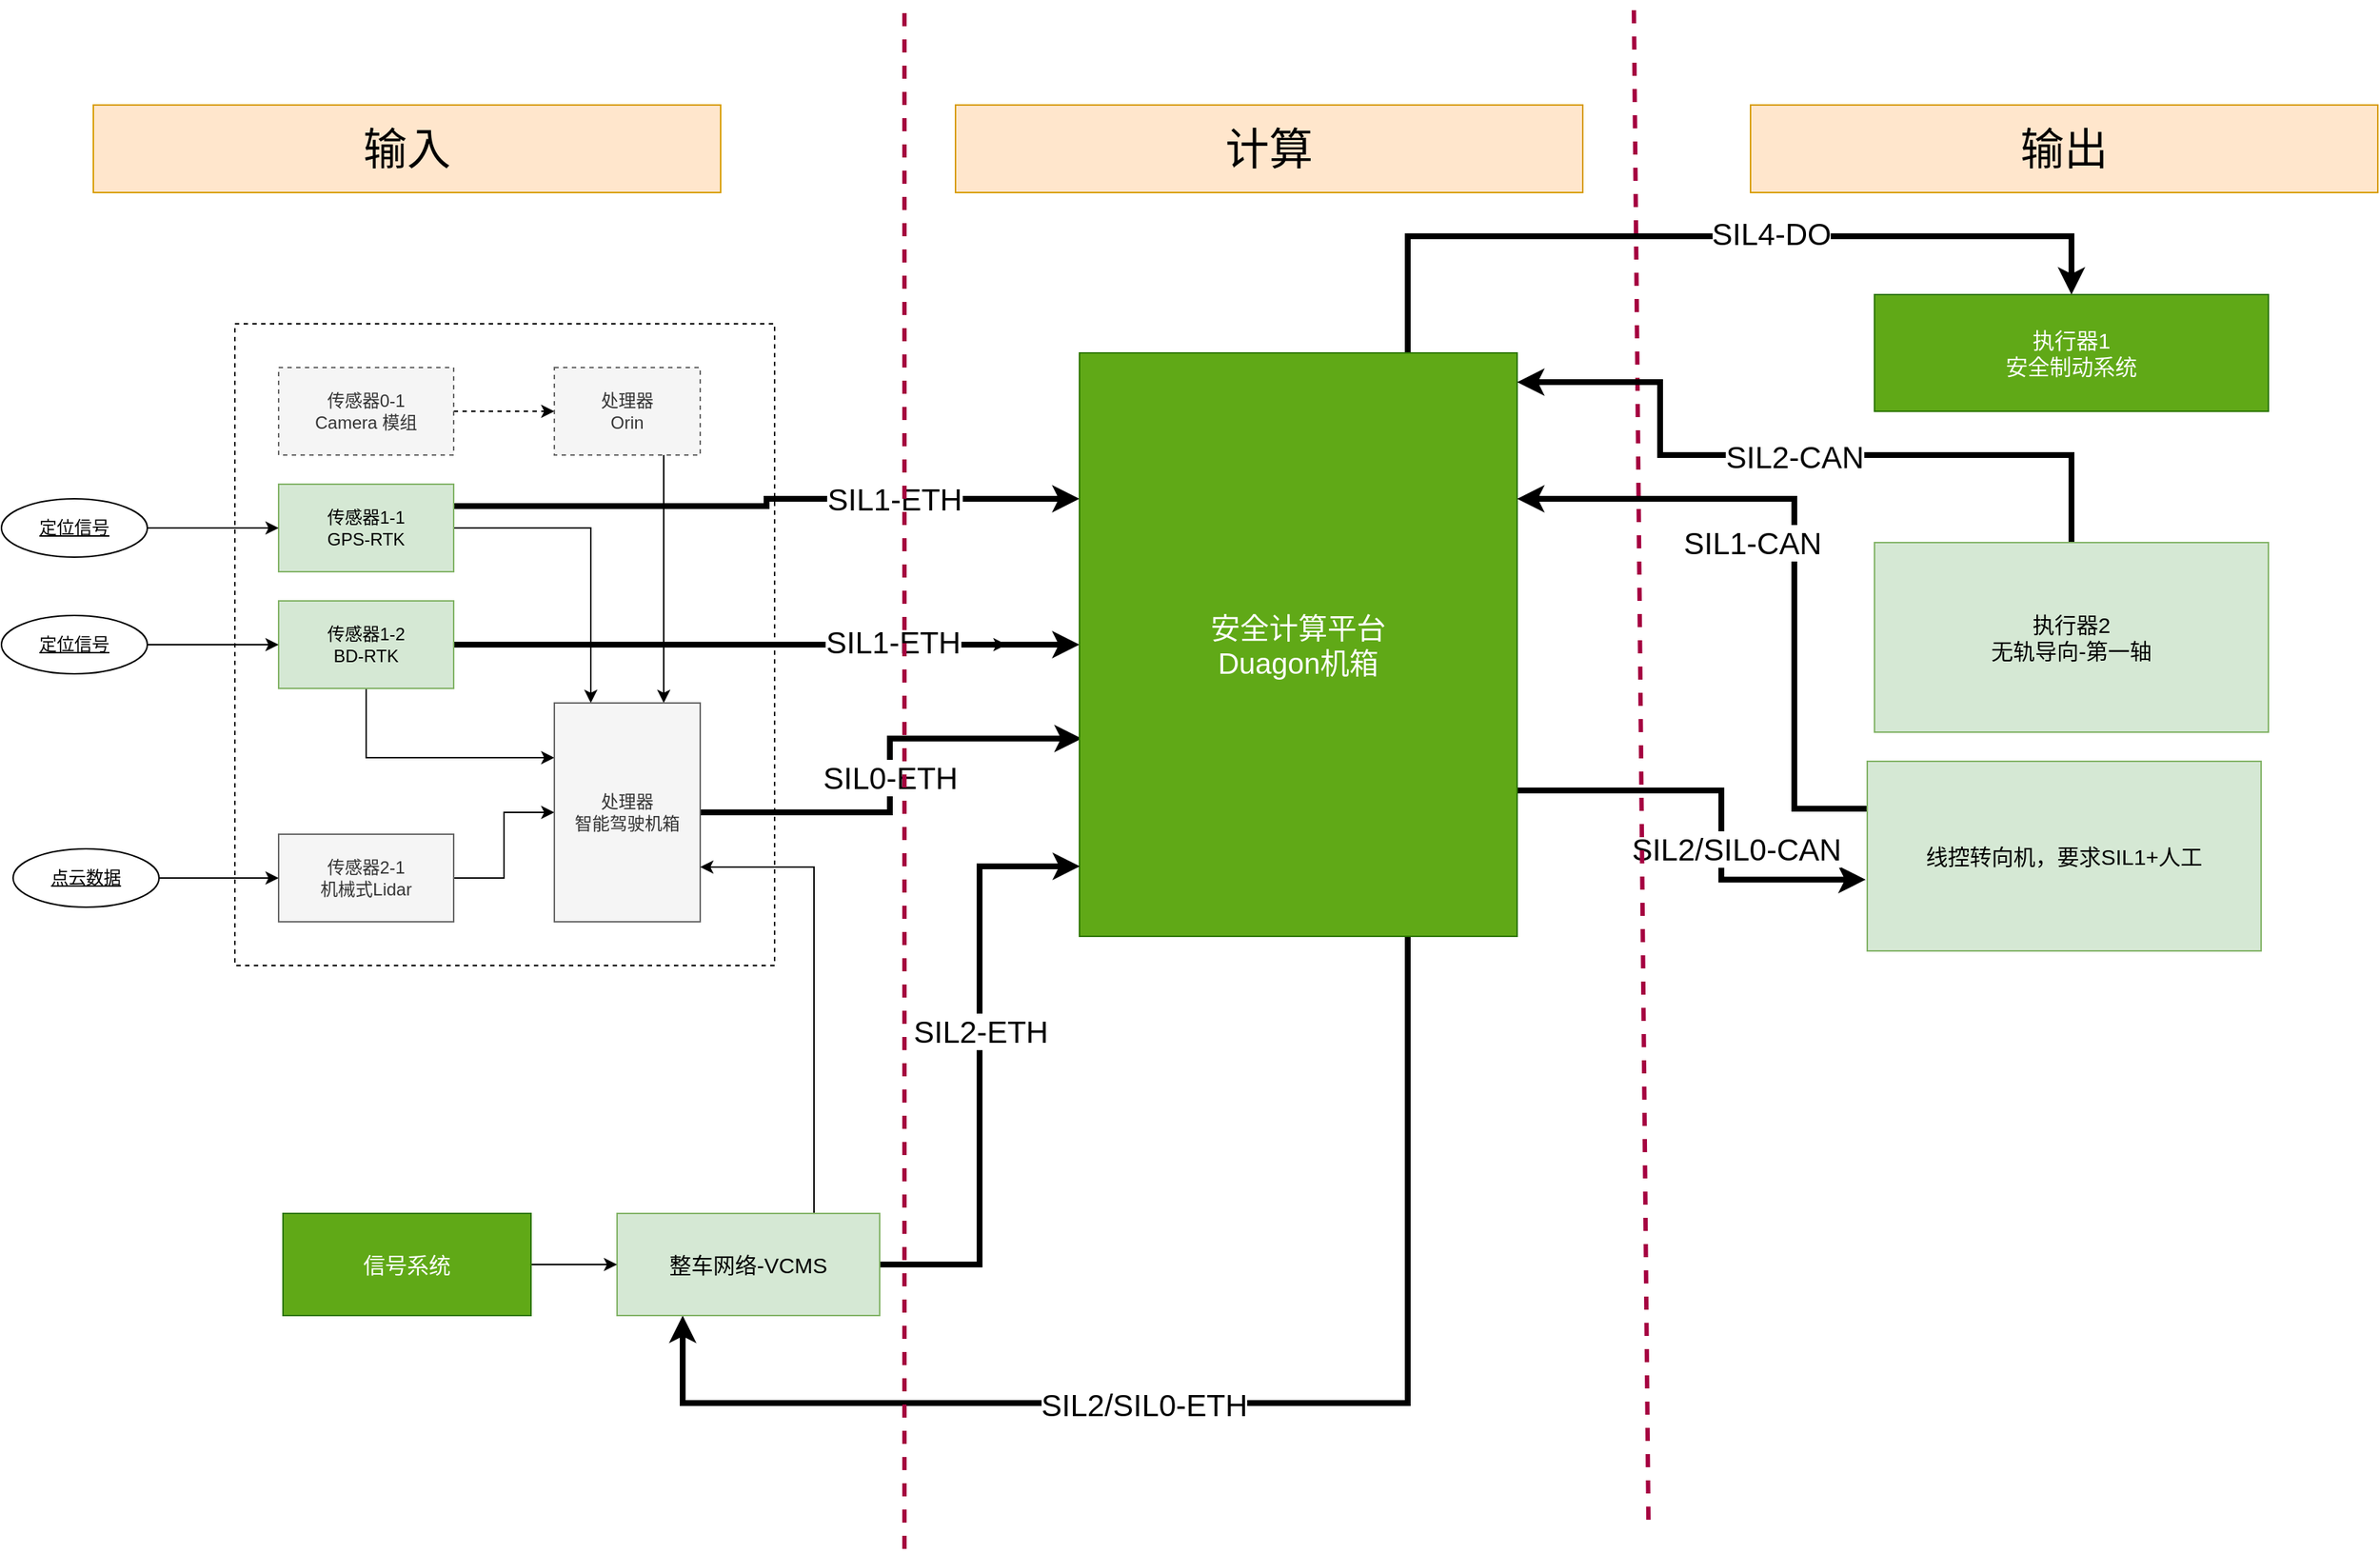 <mxfile version="21.7.4" type="github" pages="2">
  <diagram id="PSbGLTb-JGzMYXCRVldx" name="实体关系-SIL4">
    <mxGraphModel dx="2419" dy="1821" grid="1" gridSize="10" guides="1" tooltips="1" connect="1" arrows="1" fold="1" page="1" pageScale="1" pageWidth="850" pageHeight="1100" math="0" shadow="0">
      <root>
        <mxCell id="0" />
        <mxCell id="1" parent="0" />
        <mxCell id="QuTVIExiebyAuRQyOiBQ-3" value="" style="edgeStyle=orthogonalEdgeStyle;rounded=0;orthogonalLoop=1;jettySize=auto;html=1;" parent="1" source="k3wip8fT3nSkQ_HTbVzT-5" edge="1">
          <mxGeometry relative="1" as="geometry">
            <mxPoint x="460" y="150" as="targetPoint" />
          </mxGeometry>
        </mxCell>
        <mxCell id="k3wip8fT3nSkQ_HTbVzT-5" value="" style="rounded=0;whiteSpace=wrap;html=1;fillStyle=dashed;dashed=1;" parent="1" vertex="1">
          <mxGeometry x="-69" y="-70" width="370" height="440" as="geometry" />
        </mxCell>
        <mxCell id="k3wip8fT3nSkQ_HTbVzT-26" style="edgeStyle=orthogonalEdgeStyle;rounded=0;orthogonalLoop=1;jettySize=auto;html=1;exitX=1;exitY=0.5;exitDx=0;exitDy=0;entryX=0.25;entryY=0;entryDx=0;entryDy=0;" parent="1" source="k3wip8fT3nSkQ_HTbVzT-1" target="k3wip8fT3nSkQ_HTbVzT-25" edge="1">
          <mxGeometry relative="1" as="geometry">
            <mxPoint x="441" y="69.882" as="targetPoint" />
            <Array as="points">
              <mxPoint x="175" y="70" />
            </Array>
          </mxGeometry>
        </mxCell>
        <mxCell id="k3wip8fT3nSkQ_HTbVzT-32" style="edgeStyle=orthogonalEdgeStyle;rounded=0;orthogonalLoop=1;jettySize=auto;html=1;exitX=1;exitY=0.25;exitDx=0;exitDy=0;entryX=0;entryY=0.25;entryDx=0;entryDy=0;strokeWidth=4;" parent="1" source="k3wip8fT3nSkQ_HTbVzT-1" target="k3wip8fT3nSkQ_HTbVzT-33" edge="1">
          <mxGeometry relative="1" as="geometry">
            <mxPoint x="510" y="54.588" as="targetPoint" />
          </mxGeometry>
        </mxCell>
        <mxCell id="QuTVIExiebyAuRQyOiBQ-5" value="SIL1-ETH" style="edgeLabel;html=1;align=center;verticalAlign=middle;resizable=0;points=[];fontSize=21;" parent="k3wip8fT3nSkQ_HTbVzT-32" vertex="1" connectable="0">
          <mxGeometry x="0.413" relative="1" as="geometry">
            <mxPoint as="offset" />
          </mxGeometry>
        </mxCell>
        <mxCell id="k3wip8fT3nSkQ_HTbVzT-1" value="传感器1-1&lt;br&gt;GPS-RTK" style="rounded=0;whiteSpace=wrap;html=1;fillColor=#d5e8d4;strokeColor=#82b366;" parent="1" vertex="1">
          <mxGeometry x="-39" y="40" width="120" height="60" as="geometry" />
        </mxCell>
        <mxCell id="k3wip8fT3nSkQ_HTbVzT-19" style="edgeStyle=orthogonalEdgeStyle;rounded=0;orthogonalLoop=1;jettySize=auto;html=1;exitX=1;exitY=0.5;exitDx=0;exitDy=0;entryX=0;entryY=0.5;entryDx=0;entryDy=0;strokeWidth=4;" parent="1" source="k3wip8fT3nSkQ_HTbVzT-2" target="k3wip8fT3nSkQ_HTbVzT-33" edge="1">
          <mxGeometry relative="1" as="geometry">
            <mxPoint x="510" y="150" as="targetPoint" />
          </mxGeometry>
        </mxCell>
        <mxCell id="QuTVIExiebyAuRQyOiBQ-4" value="SIL1-ETH" style="edgeLabel;html=1;align=center;verticalAlign=middle;resizable=0;points=[];fontSize=21;" parent="k3wip8fT3nSkQ_HTbVzT-19" vertex="1" connectable="0">
          <mxGeometry x="0.4" y="2" relative="1" as="geometry">
            <mxPoint as="offset" />
          </mxGeometry>
        </mxCell>
        <mxCell id="k3wip8fT3nSkQ_HTbVzT-47" style="edgeStyle=orthogonalEdgeStyle;rounded=0;orthogonalLoop=1;jettySize=auto;html=1;exitX=0.5;exitY=1;exitDx=0;exitDy=0;entryX=0;entryY=0.25;entryDx=0;entryDy=0;" parent="1" source="k3wip8fT3nSkQ_HTbVzT-2" target="k3wip8fT3nSkQ_HTbVzT-25" edge="1">
          <mxGeometry relative="1" as="geometry" />
        </mxCell>
        <mxCell id="k3wip8fT3nSkQ_HTbVzT-2" value="传感器1-2&lt;br&gt;BD-RTK" style="rounded=0;whiteSpace=wrap;html=1;fillColor=#d5e8d4;strokeColor=#82b366;" parent="1" vertex="1">
          <mxGeometry x="-39" y="120" width="120" height="60" as="geometry" />
        </mxCell>
        <mxCell id="k3wip8fT3nSkQ_HTbVzT-29" style="edgeStyle=orthogonalEdgeStyle;rounded=0;orthogonalLoop=1;jettySize=auto;html=1;exitX=1;exitY=0.5;exitDx=0;exitDy=0;" parent="1" source="k3wip8fT3nSkQ_HTbVzT-3" target="k3wip8fT3nSkQ_HTbVzT-25" edge="1">
          <mxGeometry relative="1" as="geometry" />
        </mxCell>
        <mxCell id="k3wip8fT3nSkQ_HTbVzT-3" value="传感器2-1&lt;br&gt;机械式Lidar" style="rounded=0;whiteSpace=wrap;html=1;fillColor=#f5f5f5;strokeColor=#666666;fontColor=#333333;" parent="1" vertex="1">
          <mxGeometry x="-39" y="280" width="120" height="60" as="geometry" />
        </mxCell>
        <mxCell id="k3wip8fT3nSkQ_HTbVzT-27" style="edgeStyle=orthogonalEdgeStyle;rounded=0;orthogonalLoop=1;jettySize=auto;html=1;exitX=1;exitY=0.5;exitDx=0;exitDy=0;dashed=1;" parent="1" source="k3wip8fT3nSkQ_HTbVzT-4" target="k3wip8fT3nSkQ_HTbVzT-24" edge="1">
          <mxGeometry relative="1" as="geometry" />
        </mxCell>
        <mxCell id="k3wip8fT3nSkQ_HTbVzT-4" value="传感器0-1&lt;br&gt;Camera 模组" style="rounded=0;whiteSpace=wrap;html=1;dashed=1;fillColor=#f5f5f5;fontColor=#333333;strokeColor=#666666;" parent="1" vertex="1">
          <mxGeometry x="-39" y="-40" width="120" height="60" as="geometry" />
        </mxCell>
        <mxCell id="k3wip8fT3nSkQ_HTbVzT-9" style="edgeStyle=orthogonalEdgeStyle;rounded=0;orthogonalLoop=1;jettySize=auto;html=1;exitX=1;exitY=0.5;exitDx=0;exitDy=0;entryX=0;entryY=0.5;entryDx=0;entryDy=0;" parent="1" source="k3wip8fT3nSkQ_HTbVzT-7" target="k3wip8fT3nSkQ_HTbVzT-1" edge="1">
          <mxGeometry relative="1" as="geometry" />
        </mxCell>
        <mxCell id="k3wip8fT3nSkQ_HTbVzT-7" value="定位信号" style="ellipse;whiteSpace=wrap;html=1;align=center;fontStyle=4;" parent="1" vertex="1">
          <mxGeometry x="-229" y="50" width="100" height="40" as="geometry" />
        </mxCell>
        <mxCell id="k3wip8fT3nSkQ_HTbVzT-12" style="edgeStyle=orthogonalEdgeStyle;rounded=0;orthogonalLoop=1;jettySize=auto;html=1;exitX=1;exitY=0.5;exitDx=0;exitDy=0;entryX=0;entryY=0.5;entryDx=0;entryDy=0;" parent="1" source="k3wip8fT3nSkQ_HTbVzT-10" target="k3wip8fT3nSkQ_HTbVzT-2" edge="1">
          <mxGeometry relative="1" as="geometry" />
        </mxCell>
        <mxCell id="k3wip8fT3nSkQ_HTbVzT-10" value="定位信号" style="ellipse;whiteSpace=wrap;html=1;align=center;fontStyle=4;" parent="1" vertex="1">
          <mxGeometry x="-229" y="130" width="100" height="40" as="geometry" />
        </mxCell>
        <mxCell id="k3wip8fT3nSkQ_HTbVzT-15" style="edgeStyle=orthogonalEdgeStyle;rounded=0;orthogonalLoop=1;jettySize=auto;html=1;exitX=1;exitY=0.5;exitDx=0;exitDy=0;entryX=0;entryY=0.5;entryDx=0;entryDy=0;" parent="1" source="k3wip8fT3nSkQ_HTbVzT-13" target="k3wip8fT3nSkQ_HTbVzT-3" edge="1">
          <mxGeometry relative="1" as="geometry" />
        </mxCell>
        <mxCell id="k3wip8fT3nSkQ_HTbVzT-13" value="点云数据" style="ellipse;whiteSpace=wrap;html=1;align=center;fontStyle=4;" parent="1" vertex="1">
          <mxGeometry x="-221" y="290" width="100" height="40" as="geometry" />
        </mxCell>
        <mxCell id="D5JBo_ZwWprGUE0tr2o2-14" style="edgeStyle=orthogonalEdgeStyle;rounded=0;orthogonalLoop=1;jettySize=auto;html=1;exitX=0.75;exitY=1;exitDx=0;exitDy=0;entryX=0.75;entryY=0;entryDx=0;entryDy=0;" parent="1" source="k3wip8fT3nSkQ_HTbVzT-24" target="k3wip8fT3nSkQ_HTbVzT-25" edge="1">
          <mxGeometry relative="1" as="geometry" />
        </mxCell>
        <mxCell id="k3wip8fT3nSkQ_HTbVzT-24" value="处理器&lt;br&gt;Orin" style="whiteSpace=wrap;html=1;align=center;dashed=1;fillColor=#f5f5f5;fontColor=#333333;strokeColor=#666666;" parent="1" vertex="1">
          <mxGeometry x="150" y="-40" width="100" height="60" as="geometry" />
        </mxCell>
        <mxCell id="k3wip8fT3nSkQ_HTbVzT-34" style="edgeStyle=orthogonalEdgeStyle;rounded=0;orthogonalLoop=1;jettySize=auto;html=1;exitX=1;exitY=0.5;exitDx=0;exitDy=0;entryX=0.005;entryY=0.661;entryDx=0;entryDy=0;strokeWidth=4;entryPerimeter=0;" parent="1" source="k3wip8fT3nSkQ_HTbVzT-25" target="k3wip8fT3nSkQ_HTbVzT-33" edge="1">
          <mxGeometry relative="1" as="geometry" />
        </mxCell>
        <mxCell id="QuTVIExiebyAuRQyOiBQ-1" value="SIL0-ETH" style="edgeLabel;html=1;align=center;verticalAlign=middle;resizable=0;points=[];fontSize=21;" parent="k3wip8fT3nSkQ_HTbVzT-34" vertex="1" connectable="0">
          <mxGeometry x="0.44" y="-2" relative="1" as="geometry">
            <mxPoint x="-44" y="24" as="offset" />
          </mxGeometry>
        </mxCell>
        <mxCell id="k3wip8fT3nSkQ_HTbVzT-25" value="处理器&lt;br&gt;智能驾驶机箱" style="whiteSpace=wrap;html=1;align=center;fillColor=#f5f5f5;fontColor=#333333;strokeColor=#666666;" parent="1" vertex="1">
          <mxGeometry x="150" y="190" width="100" height="150" as="geometry" />
        </mxCell>
        <mxCell id="k3wip8fT3nSkQ_HTbVzT-58" style="edgeStyle=orthogonalEdgeStyle;rounded=0;orthogonalLoop=1;jettySize=auto;html=1;exitX=1;exitY=0.75;exitDx=0;exitDy=0;entryX=-0.004;entryY=0.624;entryDx=0;entryDy=0;entryPerimeter=0;strokeWidth=4;" parent="1" source="k3wip8fT3nSkQ_HTbVzT-33" target="k3wip8fT3nSkQ_HTbVzT-52" edge="1">
          <mxGeometry relative="1" as="geometry">
            <Array as="points">
              <mxPoint x="950" y="250" />
              <mxPoint x="950" y="311" />
            </Array>
          </mxGeometry>
        </mxCell>
        <mxCell id="D5JBo_ZwWprGUE0tr2o2-9" value="SIL2/SIL0-CAN" style="edgeLabel;html=1;align=center;verticalAlign=middle;resizable=0;points=[];fontSize=21;" parent="k3wip8fT3nSkQ_HTbVzT-58" vertex="1" connectable="0">
          <mxGeometry x="-0.536" y="-1" relative="1" as="geometry">
            <mxPoint x="80" y="39" as="offset" />
          </mxGeometry>
        </mxCell>
        <mxCell id="k3wip8fT3nSkQ_HTbVzT-60" style="edgeStyle=orthogonalEdgeStyle;rounded=0;orthogonalLoop=1;jettySize=auto;html=1;exitX=0.75;exitY=0;exitDx=0;exitDy=0;entryX=0.5;entryY=0;entryDx=0;entryDy=0;strokeWidth=4;" parent="1" source="k3wip8fT3nSkQ_HTbVzT-33" target="k3wip8fT3nSkQ_HTbVzT-55" edge="1">
          <mxGeometry relative="1" as="geometry">
            <Array as="points">
              <mxPoint x="735" y="-130" />
              <mxPoint x="1190" y="-130" />
            </Array>
          </mxGeometry>
        </mxCell>
        <mxCell id="D5JBo_ZwWprGUE0tr2o2-3" value="SIL4-DO" style="edgeLabel;html=1;align=center;verticalAlign=middle;resizable=0;points=[];fontSize=21;" parent="k3wip8fT3nSkQ_HTbVzT-60" vertex="1" connectable="0">
          <mxGeometry x="0.235" y="2" relative="1" as="geometry">
            <mxPoint x="-26" as="offset" />
          </mxGeometry>
        </mxCell>
        <mxCell id="AC-sFp5K17vybyoGIPHk-2" style="edgeStyle=orthogonalEdgeStyle;rounded=0;orthogonalLoop=1;jettySize=auto;html=1;exitX=0.75;exitY=1;exitDx=0;exitDy=0;entryX=0.25;entryY=1;entryDx=0;entryDy=0;strokeWidth=4;" parent="1" source="k3wip8fT3nSkQ_HTbVzT-33" target="k3wip8fT3nSkQ_HTbVzT-61" edge="1">
          <mxGeometry relative="1" as="geometry">
            <Array as="points">
              <mxPoint x="735" y="670" />
              <mxPoint x="238" y="670" />
            </Array>
          </mxGeometry>
        </mxCell>
        <mxCell id="AC-sFp5K17vybyoGIPHk-3" value="&lt;font style=&quot;font-size: 21px;&quot;&gt;SIL2/SIL0-ETH&lt;/font&gt;" style="edgeLabel;html=1;align=center;verticalAlign=middle;resizable=0;points=[];endArrow=classic;rounded=0;strokeColor=default;strokeWidth=4;" parent="AC-sFp5K17vybyoGIPHk-2" vertex="1" connectable="0">
          <mxGeometry x="0.143" y="1" relative="1" as="geometry">
            <mxPoint as="offset" />
          </mxGeometry>
        </mxCell>
        <mxCell id="k3wip8fT3nSkQ_HTbVzT-33" value="安全计算平台&lt;br style=&quot;font-size: 20px;&quot;&gt;Duagon机箱" style="whiteSpace=wrap;html=1;align=center;fillColor=#60a917;fontColor=#ffffff;strokeColor=#2D7600;verticalAlign=middle;fontSize=20;" parent="1" vertex="1">
          <mxGeometry x="510" y="-50" width="300" height="400" as="geometry" />
        </mxCell>
        <mxCell id="k3wip8fT3nSkQ_HTbVzT-59" style="edgeStyle=orthogonalEdgeStyle;rounded=0;orthogonalLoop=1;jettySize=auto;html=1;exitX=0;exitY=0.25;exitDx=0;exitDy=0;entryX=1;entryY=0.25;entryDx=0;entryDy=0;strokeWidth=4;" parent="1" source="k3wip8fT3nSkQ_HTbVzT-52" target="k3wip8fT3nSkQ_HTbVzT-33" edge="1">
          <mxGeometry relative="1" as="geometry">
            <Array as="points">
              <mxPoint x="1000" y="263" />
              <mxPoint x="1000" y="50" />
            </Array>
          </mxGeometry>
        </mxCell>
        <mxCell id="D5JBo_ZwWprGUE0tr2o2-4" value="SIL1-CAN" style="edgeLabel;html=1;align=center;verticalAlign=middle;resizable=0;points=[];fontSize=21;" parent="k3wip8fT3nSkQ_HTbVzT-59" vertex="1" connectable="0">
          <mxGeometry x="0.288" y="3" relative="1" as="geometry">
            <mxPoint y="27" as="offset" />
          </mxGeometry>
        </mxCell>
        <mxCell id="k3wip8fT3nSkQ_HTbVzT-52" value="线控转向机，要求SIL1+人工" style="whiteSpace=wrap;html=1;align=center;fontSize=15;fillColor=#d5e8d4;strokeColor=#82b366;" parent="1" vertex="1">
          <mxGeometry x="1050" y="230" width="270" height="130" as="geometry" />
        </mxCell>
        <mxCell id="k3wip8fT3nSkQ_HTbVzT-53" value="" style="endArrow=none;dashed=1;html=1;rounded=0;fillColor=#d80073;strokeColor=#A50040;strokeWidth=3;" parent="1" edge="1">
          <mxGeometry width="50" height="50" relative="1" as="geometry">
            <mxPoint x="390" y="770" as="sourcePoint" />
            <mxPoint x="390" y="-290" as="targetPoint" />
          </mxGeometry>
        </mxCell>
        <mxCell id="k3wip8fT3nSkQ_HTbVzT-54" value="" style="endArrow=none;dashed=1;html=1;rounded=0;fillColor=#d80073;strokeColor=#A50040;strokeWidth=3;" parent="1" edge="1">
          <mxGeometry width="50" height="50" relative="1" as="geometry">
            <mxPoint x="900" y="750" as="sourcePoint" />
            <mxPoint x="890" y="-290" as="targetPoint" />
          </mxGeometry>
        </mxCell>
        <mxCell id="k3wip8fT3nSkQ_HTbVzT-55" value="执行器1&lt;br style=&quot;font-size: 15px;&quot;&gt;安全制动系统" style="whiteSpace=wrap;html=1;align=center;fontSize=15;fillColor=#60a917;fontColor=#ffffff;strokeColor=#2D7600;" parent="1" vertex="1">
          <mxGeometry x="1055" y="-90" width="270" height="80" as="geometry" />
        </mxCell>
        <mxCell id="k3wip8fT3nSkQ_HTbVzT-64" style="edgeStyle=orthogonalEdgeStyle;rounded=0;orthogonalLoop=1;jettySize=auto;html=1;exitX=1;exitY=0.5;exitDx=0;exitDy=0;entryX=0.001;entryY=0.88;entryDx=0;entryDy=0;entryPerimeter=0;strokeWidth=4;" parent="1" source="k3wip8fT3nSkQ_HTbVzT-61" target="k3wip8fT3nSkQ_HTbVzT-33" edge="1">
          <mxGeometry relative="1" as="geometry" />
        </mxCell>
        <mxCell id="D5JBo_ZwWprGUE0tr2o2-13" value="SIL2-ETH" style="edgeLabel;html=1;align=center;verticalAlign=middle;resizable=0;points=[];fontSize=21;" parent="k3wip8fT3nSkQ_HTbVzT-64" vertex="1" connectable="0">
          <mxGeometry x="0.115" relative="1" as="geometry">
            <mxPoint as="offset" />
          </mxGeometry>
        </mxCell>
        <mxCell id="D5JBo_ZwWprGUE0tr2o2-2" style="edgeStyle=orthogonalEdgeStyle;rounded=0;orthogonalLoop=1;jettySize=auto;html=1;exitX=0.75;exitY=0;exitDx=0;exitDy=0;entryX=1;entryY=0.75;entryDx=0;entryDy=0;" parent="1" source="k3wip8fT3nSkQ_HTbVzT-61" target="k3wip8fT3nSkQ_HTbVzT-25" edge="1">
          <mxGeometry relative="1" as="geometry" />
        </mxCell>
        <mxCell id="k3wip8fT3nSkQ_HTbVzT-61" value="整车网络-VCMS" style="whiteSpace=wrap;html=1;align=center;fontSize=15;fillColor=#d5e8d4;strokeColor=#82b366;" parent="1" vertex="1">
          <mxGeometry x="193" y="540" width="180" height="70" as="geometry" />
        </mxCell>
        <mxCell id="k3wip8fT3nSkQ_HTbVzT-63" style="edgeStyle=orthogonalEdgeStyle;rounded=0;orthogonalLoop=1;jettySize=auto;html=1;exitX=1;exitY=0.5;exitDx=0;exitDy=0;entryX=0;entryY=0.5;entryDx=0;entryDy=0;" parent="1" source="k3wip8fT3nSkQ_HTbVzT-62" target="k3wip8fT3nSkQ_HTbVzT-61" edge="1">
          <mxGeometry relative="1" as="geometry" />
        </mxCell>
        <mxCell id="k3wip8fT3nSkQ_HTbVzT-62" value="信号系统" style="whiteSpace=wrap;html=1;align=center;fontSize=15;fillColor=#60a917;fontColor=#ffffff;strokeColor=#2D7600;" parent="1" vertex="1">
          <mxGeometry x="-36" y="540" width="170" height="70" as="geometry" />
        </mxCell>
        <mxCell id="D5JBo_ZwWprGUE0tr2o2-7" style="edgeStyle=orthogonalEdgeStyle;rounded=0;orthogonalLoop=1;jettySize=auto;html=1;exitX=0.5;exitY=0;exitDx=0;exitDy=0;entryX=1;entryY=0.05;entryDx=0;entryDy=0;entryPerimeter=0;strokeWidth=4;" parent="1" source="D5JBo_ZwWprGUE0tr2o2-5" target="k3wip8fT3nSkQ_HTbVzT-33" edge="1">
          <mxGeometry relative="1" as="geometry">
            <Array as="points">
              <mxPoint x="1190" y="20" />
              <mxPoint x="908" y="20" />
              <mxPoint x="908" y="-30" />
            </Array>
          </mxGeometry>
        </mxCell>
        <mxCell id="D5JBo_ZwWprGUE0tr2o2-8" value="SIL2-CAN" style="edgeLabel;html=1;align=center;verticalAlign=middle;resizable=0;points=[];fontSize=21;" parent="D5JBo_ZwWprGUE0tr2o2-7" vertex="1" connectable="0">
          <mxGeometry x="0.021" y="1" relative="1" as="geometry">
            <mxPoint as="offset" />
          </mxGeometry>
        </mxCell>
        <mxCell id="D5JBo_ZwWprGUE0tr2o2-5" value="执行器2&lt;br style=&quot;font-size: 15px;&quot;&gt;无轨导向-第一轴" style="whiteSpace=wrap;html=1;align=center;fontSize=15;fillColor=#d5e8d4;strokeColor=#82b366;" parent="1" vertex="1">
          <mxGeometry x="1055" y="80" width="270" height="130" as="geometry" />
        </mxCell>
        <mxCell id="YiXw8Y56aFc3_bIy6W4r-1" value="输入" style="rounded=0;whiteSpace=wrap;html=1;fontSize=30;fillColor=#ffe6cc;strokeColor=#d79b00;" parent="1" vertex="1">
          <mxGeometry x="-166" y="-220" width="430" height="60" as="geometry" />
        </mxCell>
        <mxCell id="YiXw8Y56aFc3_bIy6W4r-2" value="计算" style="rounded=0;whiteSpace=wrap;html=1;fontSize=30;fillColor=#ffe6cc;strokeColor=#d79b00;" parent="1" vertex="1">
          <mxGeometry x="425" y="-220" width="430" height="60" as="geometry" />
        </mxCell>
        <mxCell id="YiXw8Y56aFc3_bIy6W4r-3" value="输出" style="rounded=0;whiteSpace=wrap;html=1;fontSize=30;fillColor=#ffe6cc;strokeColor=#d79b00;" parent="1" vertex="1">
          <mxGeometry x="970" y="-220" width="430" height="60" as="geometry" />
        </mxCell>
      </root>
    </mxGraphModel>
  </diagram>
  <diagram id="H9GjOlIk_Rh9UV2NHRs_" name="数据流-SIL4">
    <mxGraphModel dx="2184" dy="1713" grid="1" gridSize="10" guides="1" tooltips="1" connect="1" arrows="1" fold="1" page="1" pageScale="1" pageWidth="850" pageHeight="1100" math="0" shadow="0">
      <root>
        <mxCell id="0" />
        <mxCell id="1" parent="0" />
        <mxCell id="I3Sm8Q1l1oSc-Qxl9463-4" value="Duagon机箱_CPUAtom*3_x86" style="rounded=0;whiteSpace=wrap;html=1;fillColor=none;dashed=1;strokeWidth=2;align=left;verticalAlign=top;fontSize=14;" parent="1" vertex="1">
          <mxGeometry x="180" y="346" width="1370" height="344" as="geometry" />
        </mxCell>
        <mxCell id="W6yG89-xySl9O2DCmFQ0-6" value="图像信号处理器_GPU_外购" style="rounded=0;whiteSpace=wrap;html=1;fillColor=none;dashed=1;strokeWidth=2;align=left;verticalAlign=top;fontSize=14;" parent="1" vertex="1">
          <mxGeometry x="180" y="-294" width="240" height="126" as="geometry" />
        </mxCell>
        <mxCell id="W6yG89-xySl9O2DCmFQ0-5" value="定位数据处理器_CPU_x86_自主化智能机箱" style="rounded=0;whiteSpace=wrap;html=1;fillColor=none;dashed=1;strokeWidth=2;align=left;verticalAlign=top;fontSize=14;" parent="1" vertex="1">
          <mxGeometry x="180" y="-138" width="1220" height="460" as="geometry" />
        </mxCell>
        <mxCell id="CKitpAn34eTJPyH5BuWE-4" style="edgeStyle=orthogonalEdgeStyle;rounded=0;orthogonalLoop=1;jettySize=auto;html=1;exitX=1;exitY=0.5;exitDx=0;exitDy=0;entryX=0;entryY=0.25;entryDx=0;entryDy=0;" parent="1" source="BZtlhnFzKGFEZJdJf1P--1" target="CKitpAn34eTJPyH5BuWE-1" edge="1">
          <mxGeometry relative="1" as="geometry" />
        </mxCell>
        <mxCell id="BZtlhnFzKGFEZJdJf1P--1" value="点云数据" style="rounded=0;whiteSpace=wrap;html=1;" parent="1" vertex="1">
          <mxGeometry y="-4" width="120" height="60" as="geometry" />
        </mxCell>
        <mxCell id="CKitpAn34eTJPyH5BuWE-7" style="edgeStyle=orthogonalEdgeStyle;rounded=0;orthogonalLoop=1;jettySize=auto;html=1;exitX=1;exitY=0.5;exitDx=0;exitDy=0;entryX=0;entryY=0.25;entryDx=0;entryDy=0;" parent="1" source="uz_q0G_aVqhpZY-xAXSW-1" target="CKitpAn34eTJPyH5BuWE-5" edge="1">
          <mxGeometry relative="1" as="geometry" />
        </mxCell>
        <mxCell id="tL_JUln0x5uJwvVHxqYm-2" style="edgeStyle=orthogonalEdgeStyle;rounded=0;orthogonalLoop=1;jettySize=auto;html=1;exitX=0;exitY=0.5;exitDx=0;exitDy=0;entryX=0;entryY=0.25;entryDx=0;entryDy=0;" parent="1" source="uz_q0G_aVqhpZY-xAXSW-1" target="G2yhaBqVQ7Rxf4hUkdya-5" edge="1">
          <mxGeometry relative="1" as="geometry" />
        </mxCell>
        <mxCell id="uz_q0G_aVqhpZY-xAXSW-1" value="GPS/RTK -1" style="rounded=0;whiteSpace=wrap;html=1;" parent="1" vertex="1">
          <mxGeometry y="116" width="120" height="60" as="geometry" />
        </mxCell>
        <mxCell id="CKitpAn34eTJPyH5BuWE-25" style="edgeStyle=orthogonalEdgeStyle;rounded=0;orthogonalLoop=1;jettySize=auto;html=1;exitX=1;exitY=0.5;exitDx=0;exitDy=0;entryX=0;entryY=0.25;entryDx=0;entryDy=0;" parent="1" source="uz_q0G_aVqhpZY-xAXSW-2" target="CKitpAn34eTJPyH5BuWE-21" edge="1">
          <mxGeometry relative="1" as="geometry" />
        </mxCell>
        <mxCell id="tL_JUln0x5uJwvVHxqYm-1" style="edgeStyle=orthogonalEdgeStyle;rounded=0;orthogonalLoop=1;jettySize=auto;html=1;exitX=0.5;exitY=1;exitDx=0;exitDy=0;entryX=0;entryY=0.25;entryDx=0;entryDy=0;" parent="1" source="uz_q0G_aVqhpZY-xAXSW-2" target="G2yhaBqVQ7Rxf4hUkdya-1" edge="1">
          <mxGeometry relative="1" as="geometry" />
        </mxCell>
        <mxCell id="uz_q0G_aVqhpZY-xAXSW-2" value="GPS/RTK -2" style="rounded=0;whiteSpace=wrap;html=1;" parent="1" vertex="1">
          <mxGeometry y="236" width="120" height="60" as="geometry" />
        </mxCell>
        <mxCell id="SrfplcpbmUxofHk9KIb3-17" style="edgeStyle=orthogonalEdgeStyle;rounded=0;orthogonalLoop=1;jettySize=auto;html=1;exitX=1;exitY=0.5;exitDx=0;exitDy=0;entryX=0.031;entryY=0.053;entryDx=0;entryDy=0;entryPerimeter=0;dashed=1;" parent="1" source="uz_q0G_aVqhpZY-xAXSW-3" target="o8_byREZAqRba5Iupg0P-94" edge="1">
          <mxGeometry relative="1" as="geometry" />
        </mxCell>
        <mxCell id="uz_q0G_aVqhpZY-xAXSW-3" value="视觉数据" style="rounded=0;whiteSpace=wrap;html=1;dashed=1;" parent="1" vertex="1">
          <mxGeometry y="-247" width="120" height="60" as="geometry" />
        </mxCell>
        <mxCell id="SrfplcpbmUxofHk9KIb3-6" style="edgeStyle=orthogonalEdgeStyle;rounded=0;orthogonalLoop=1;jettySize=auto;html=1;exitX=0.5;exitY=0;exitDx=0;exitDy=0;entryX=0.5;entryY=0;entryDx=0;entryDy=0;" parent="1" source="o8_byREZAqRba5Iupg0P-1" target="1_bBR38_FuNowLDQo-79-1" edge="1">
          <mxGeometry relative="1" as="geometry" />
        </mxCell>
        <mxCell id="SrfplcpbmUxofHk9KIb3-8" style="edgeStyle=orthogonalEdgeStyle;rounded=0;orthogonalLoop=1;jettySize=auto;html=1;exitX=0.5;exitY=1;exitDx=0;exitDy=0;entryX=0.5;entryY=0;entryDx=0;entryDy=0;" parent="1" source="o8_byREZAqRba5Iupg0P-1" target="1_bBR38_FuNowLDQo-79-7" edge="1">
          <mxGeometry relative="1" as="geometry" />
        </mxCell>
        <mxCell id="SrfplcpbmUxofHk9KIb3-9" style="edgeStyle=orthogonalEdgeStyle;rounded=0;orthogonalLoop=1;jettySize=auto;html=1;exitX=0.25;exitY=1;exitDx=0;exitDy=0;entryX=0.25;entryY=0;entryDx=0;entryDy=0;" parent="1" source="o8_byREZAqRba5Iupg0P-1" target="1_bBR38_FuNowLDQo-79-7" edge="1">
          <mxGeometry relative="1" as="geometry">
            <Array as="points">
              <mxPoint x="1714" y="540" />
              <mxPoint x="1425" y="540" />
            </Array>
          </mxGeometry>
        </mxCell>
        <mxCell id="o8_byREZAqRba5Iupg0P-1" value="无轨导向-第一轴&lt;br&gt;转角执行" style="rounded=0;whiteSpace=wrap;html=1;" parent="1" vertex="1">
          <mxGeometry x="1684" y="436" width="120" height="60" as="geometry" />
        </mxCell>
        <mxCell id="o8_byREZAqRba5Iupg0P-2" value="制动系统&lt;br&gt;安全制动" style="rounded=0;whiteSpace=wrap;html=1;" parent="1" vertex="1">
          <mxGeometry x="1684" y="676" width="120" height="60" as="geometry" />
        </mxCell>
        <mxCell id="o8_byREZAqRba5Iupg0P-93" value="0.1" style="swimlane;html=1;fontStyle=0;childLayout=stackLayout;horizontal=1;startSize=26;fillColor=#e0e0e0;horizontalStack=0;resizeParent=1;resizeLast=0;collapsible=1;marginBottom=0;swimlaneFillColor=#ffffff;align=center;rounded=1;shadow=0;comic=0;labelBackgroundColor=none;strokeWidth=1;fontFamily=Verdana;fontSize=12" parent="1" vertex="1">
          <mxGeometry x="200" y="-243" width="140" height="52" as="geometry" />
        </mxCell>
        <mxCell id="o8_byREZAqRba5Iupg0P-94" value="视觉循迹线感知" style="text;html=1;strokeColor=none;fillColor=none;spacingLeft=4;spacingRight=4;whiteSpace=wrap;overflow=hidden;rotatable=0;points=[[0,0.5],[1,0.5]];portConstraint=eastwest;align=center;" parent="o8_byREZAqRba5Iupg0P-93" vertex="1">
          <mxGeometry y="26" width="140" height="26" as="geometry" />
        </mxCell>
        <mxCell id="CKitpAn34eTJPyH5BuWE-11" value="" style="edgeStyle=orthogonalEdgeStyle;rounded=0;orthogonalLoop=1;jettySize=auto;html=1;entryX=0.5;entryY=0;entryDx=0;entryDy=0;exitX=0.5;exitY=1;exitDx=0;exitDy=0;" parent="1" source="1_bBR38_FuNowLDQo-79-24" target="CKitpAn34eTJPyH5BuWE-8" edge="1">
          <mxGeometry relative="1" as="geometry">
            <mxPoint x="490" y="-84" as="sourcePoint" />
          </mxGeometry>
        </mxCell>
        <mxCell id="CKitpAn34eTJPyH5BuWE-12" style="edgeStyle=orthogonalEdgeStyle;rounded=0;orthogonalLoop=1;jettySize=auto;html=1;exitX=1;exitY=0.5;exitDx=0;exitDy=0;entryX=0;entryY=0.25;entryDx=0;entryDy=0;" parent="1" source="CKitpAn34eTJPyH5BuWE-1" target="CKitpAn34eTJPyH5BuWE-8" edge="1">
          <mxGeometry relative="1" as="geometry" />
        </mxCell>
        <mxCell id="CKitpAn34eTJPyH5BuWE-1" value="1.1" style="swimlane;html=1;fontStyle=0;childLayout=stackLayout;horizontal=1;startSize=26;fillColor=#e0e0e0;horizontalStack=0;resizeParent=1;resizeLast=0;collapsible=1;marginBottom=0;swimlaneFillColor=#ffffff;align=center;rounded=1;shadow=0;comic=0;labelBackgroundColor=none;strokeWidth=1;fontFamily=Verdana;fontSize=12" parent="1" vertex="1">
          <mxGeometry x="197.5" width="140" height="52" as="geometry" />
        </mxCell>
        <mxCell id="CKitpAn34eTJPyH5BuWE-2" value="点云数据处理" style="text;html=1;strokeColor=none;fillColor=none;spacingLeft=4;spacingRight=4;whiteSpace=wrap;overflow=hidden;rotatable=0;points=[[0,0.5],[1,0.5]];portConstraint=eastwest;align=center;" parent="CKitpAn34eTJPyH5BuWE-1" vertex="1">
          <mxGeometry y="26" width="140" height="26" as="geometry" />
        </mxCell>
        <mxCell id="CKitpAn34eTJPyH5BuWE-15" style="edgeStyle=orthogonalEdgeStyle;rounded=0;orthogonalLoop=1;jettySize=auto;html=1;exitX=1;exitY=0.5;exitDx=0;exitDy=0;entryX=0;entryY=0.25;entryDx=0;entryDy=0;" parent="1" source="CKitpAn34eTJPyH5BuWE-5" target="CKitpAn34eTJPyH5BuWE-13" edge="1">
          <mxGeometry relative="1" as="geometry" />
        </mxCell>
        <mxCell id="CKitpAn34eTJPyH5BuWE-5" value="2.1-1" style="swimlane;html=1;fontStyle=0;childLayout=stackLayout;horizontal=1;startSize=26;fillColor=#e0e0e0;horizontalStack=0;resizeParent=1;resizeLast=0;collapsible=1;marginBottom=0;swimlaneFillColor=#ffffff;align=center;rounded=1;shadow=0;comic=0;labelBackgroundColor=none;strokeWidth=1;fontFamily=Verdana;fontSize=12" parent="1" vertex="1">
          <mxGeometry x="197.5" y="120" width="140" height="52" as="geometry" />
        </mxCell>
        <mxCell id="CKitpAn34eTJPyH5BuWE-6" value="GNSS 信号解析" style="text;html=1;strokeColor=none;fillColor=none;spacingLeft=4;spacingRight=4;whiteSpace=wrap;overflow=hidden;rotatable=0;points=[[0,0.5],[1,0.5]];portConstraint=eastwest;align=center;" parent="CKitpAn34eTJPyH5BuWE-5" vertex="1">
          <mxGeometry y="26" width="140" height="26" as="geometry" />
        </mxCell>
        <mxCell id="CKitpAn34eTJPyH5BuWE-18" style="edgeStyle=orthogonalEdgeStyle;rounded=0;orthogonalLoop=1;jettySize=auto;html=1;exitX=1;exitY=0.25;exitDx=0;exitDy=0;entryX=0.5;entryY=0;entryDx=0;entryDy=0;" parent="1" source="CKitpAn34eTJPyH5BuWE-8" target="CKitpAn34eTJPyH5BuWE-16" edge="1">
          <mxGeometry relative="1" as="geometry" />
        </mxCell>
        <mxCell id="CKitpAn34eTJPyH5BuWE-8" value="1.2" style="swimlane;html=1;fontStyle=0;childLayout=stackLayout;horizontal=1;startSize=26;fillColor=#e0e0e0;horizontalStack=0;resizeParent=1;resizeLast=0;collapsible=1;marginBottom=0;swimlaneFillColor=#ffffff;align=center;rounded=1;shadow=0;comic=0;labelBackgroundColor=none;strokeWidth=1;fontFamily=Verdana;fontSize=12" parent="1" vertex="1">
          <mxGeometry x="420" width="140" height="52" as="geometry" />
        </mxCell>
        <mxCell id="CKitpAn34eTJPyH5BuWE-9" value="点云数据匹配" style="text;html=1;strokeColor=none;fillColor=none;spacingLeft=4;spacingRight=4;whiteSpace=wrap;overflow=hidden;rotatable=0;points=[[0,0.5],[1,0.5]];portConstraint=eastwest;align=center;" parent="CKitpAn34eTJPyH5BuWE-8" vertex="1">
          <mxGeometry y="26" width="140" height="26" as="geometry" />
        </mxCell>
        <mxCell id="tL_JUln0x5uJwvVHxqYm-3" style="edgeStyle=orthogonalEdgeStyle;rounded=0;orthogonalLoop=1;jettySize=auto;html=1;exitX=1;exitY=0.25;exitDx=0;exitDy=0;entryX=0;entryY=0.25;entryDx=0;entryDy=0;" parent="1" source="CKitpAn34eTJPyH5BuWE-13" target="CKitpAn34eTJPyH5BuWE-16" edge="1">
          <mxGeometry relative="1" as="geometry" />
        </mxCell>
        <mxCell id="CKitpAn34eTJPyH5BuWE-13" value="2.2-1" style="swimlane;html=1;fontStyle=0;childLayout=stackLayout;horizontal=1;startSize=26;fillColor=#e0e0e0;horizontalStack=0;resizeParent=1;resizeLast=0;collapsible=1;marginBottom=0;swimlaneFillColor=#ffffff;align=center;rounded=1;shadow=0;comic=0;labelBackgroundColor=none;strokeWidth=1;fontFamily=Verdana;fontSize=12" parent="1" vertex="1">
          <mxGeometry x="417.5" y="120" width="140" height="52" as="geometry" />
        </mxCell>
        <mxCell id="CKitpAn34eTJPyH5BuWE-14" value="GNSS 信息处理与转换" style="text;html=1;strokeColor=none;fillColor=none;spacingLeft=4;spacingRight=4;whiteSpace=wrap;overflow=hidden;rotatable=0;points=[[0,0.5],[1,0.5]];portConstraint=eastwest;align=center;" parent="CKitpAn34eTJPyH5BuWE-13" vertex="1">
          <mxGeometry y="26" width="140" height="26" as="geometry" />
        </mxCell>
        <mxCell id="0hgIu4bi1w9tj0jOODyT-4" style="edgeStyle=orthogonalEdgeStyle;rounded=0;orthogonalLoop=1;jettySize=auto;html=1;exitX=1;exitY=0.5;exitDx=0;exitDy=0;entryX=0;entryY=0.25;entryDx=0;entryDy=0;" parent="1" source="CKitpAn34eTJPyH5BuWE-16" target="tL_JUln0x5uJwvVHxqYm-4" edge="1">
          <mxGeometry relative="1" as="geometry" />
        </mxCell>
        <mxCell id="CKitpAn34eTJPyH5BuWE-16" value="3.1" style="swimlane;html=1;fontStyle=0;childLayout=stackLayout;horizontal=1;startSize=26;fillColor=#e0e0e0;horizontalStack=0;resizeParent=1;resizeLast=0;collapsible=1;marginBottom=0;swimlaneFillColor=#ffffff;align=center;rounded=1;shadow=0;comic=0;labelBackgroundColor=none;strokeWidth=1;fontFamily=Verdana;fontSize=12" parent="1" vertex="1">
          <mxGeometry x="640" y="162" width="140" height="52" as="geometry" />
        </mxCell>
        <mxCell id="CKitpAn34eTJPyH5BuWE-17" value="融合定位处理" style="text;html=1;strokeColor=none;fillColor=none;spacingLeft=4;spacingRight=4;whiteSpace=wrap;overflow=hidden;rotatable=0;points=[[0,0.5],[1,0.5]];portConstraint=eastwest;align=center;" parent="CKitpAn34eTJPyH5BuWE-16" vertex="1">
          <mxGeometry y="26" width="140" height="26" as="geometry" />
        </mxCell>
        <mxCell id="CKitpAn34eTJPyH5BuWE-20" style="edgeStyle=orthogonalEdgeStyle;rounded=0;orthogonalLoop=1;jettySize=auto;html=1;exitX=1;exitY=0.5;exitDx=0;exitDy=0;entryX=0;entryY=0.25;entryDx=0;entryDy=0;" parent="1" source="CKitpAn34eTJPyH5BuWE-21" target="CKitpAn34eTJPyH5BuWE-23" edge="1">
          <mxGeometry relative="1" as="geometry" />
        </mxCell>
        <mxCell id="CKitpAn34eTJPyH5BuWE-21" value="2.1-2" style="swimlane;html=1;fontStyle=0;childLayout=stackLayout;horizontal=1;startSize=26;fillColor=#e0e0e0;horizontalStack=0;resizeParent=1;resizeLast=0;collapsible=1;marginBottom=0;swimlaneFillColor=#ffffff;align=center;rounded=1;shadow=0;comic=0;labelBackgroundColor=none;strokeWidth=1;fontFamily=Verdana;fontSize=12" parent="1" vertex="1">
          <mxGeometry x="200" y="240" width="140" height="52" as="geometry" />
        </mxCell>
        <mxCell id="CKitpAn34eTJPyH5BuWE-22" value="GNSS 信号解析" style="text;html=1;strokeColor=none;fillColor=none;spacingLeft=4;spacingRight=4;whiteSpace=wrap;overflow=hidden;rotatable=0;points=[[0,0.5],[1,0.5]];portConstraint=eastwest;align=center;" parent="CKitpAn34eTJPyH5BuWE-21" vertex="1">
          <mxGeometry y="26" width="140" height="26" as="geometry" />
        </mxCell>
        <mxCell id="W6yG89-xySl9O2DCmFQ0-4" style="edgeStyle=orthogonalEdgeStyle;rounded=0;orthogonalLoop=1;jettySize=auto;html=1;exitX=1;exitY=0.5;exitDx=0;exitDy=0;entryX=-0.006;entryY=0.254;entryDx=0;entryDy=0;entryPerimeter=0;" parent="1" source="CKitpAn34eTJPyH5BuWE-23" target="CKitpAn34eTJPyH5BuWE-17" edge="1">
          <mxGeometry relative="1" as="geometry" />
        </mxCell>
        <mxCell id="CKitpAn34eTJPyH5BuWE-23" value="2.2-2" style="swimlane;html=1;fontStyle=0;childLayout=stackLayout;horizontal=1;startSize=26;fillColor=#e0e0e0;horizontalStack=0;resizeParent=1;resizeLast=0;collapsible=1;marginBottom=0;swimlaneFillColor=#ffffff;align=center;rounded=1;shadow=0;comic=0;labelBackgroundColor=none;strokeWidth=1;fontFamily=Verdana;fontSize=12" parent="1" vertex="1">
          <mxGeometry x="420" y="240" width="140" height="52" as="geometry" />
        </mxCell>
        <mxCell id="CKitpAn34eTJPyH5BuWE-24" value="GNSS 信息处理与转换" style="text;html=1;strokeColor=none;fillColor=none;spacingLeft=4;spacingRight=4;whiteSpace=wrap;overflow=hidden;rotatable=0;points=[[0,0.5],[1,0.5]];portConstraint=eastwest;align=center;" parent="CKitpAn34eTJPyH5BuWE-23" vertex="1">
          <mxGeometry y="26" width="140" height="26" as="geometry" />
        </mxCell>
        <mxCell id="SrfplcpbmUxofHk9KIb3-4" style="edgeStyle=orthogonalEdgeStyle;rounded=0;orthogonalLoop=1;jettySize=auto;html=1;exitX=1;exitY=0.5;exitDx=0;exitDy=0;entryX=0;entryY=0.25;entryDx=0;entryDy=0;" parent="1" source="1_bBR38_FuNowLDQo-79-1" target="1_bBR38_FuNowLDQo-79-5" edge="1">
          <mxGeometry relative="1" as="geometry" />
        </mxCell>
        <mxCell id="1_bBR38_FuNowLDQo-79-1" value="4.2-1" style="swimlane;html=1;fontStyle=0;childLayout=stackLayout;horizontal=1;startSize=26;fillColor=#e0e0e0;horizontalStack=0;resizeParent=1;resizeLast=0;collapsible=1;marginBottom=0;swimlaneFillColor=#ffffff;align=center;rounded=1;shadow=0;comic=0;labelBackgroundColor=none;strokeWidth=1;fontFamily=Verdana;fontSize=12" parent="1" vertex="1">
          <mxGeometry x="1059" y="440" width="140" height="52" as="geometry" />
        </mxCell>
        <mxCell id="1_bBR38_FuNowLDQo-79-2" value="循迹跟随控制" style="text;html=1;strokeColor=none;fillColor=none;spacingLeft=4;spacingRight=4;whiteSpace=wrap;overflow=hidden;rotatable=0;points=[[0,0.5],[1,0.5]];portConstraint=eastwest;align=center;" parent="1_bBR38_FuNowLDQo-79-1" vertex="1">
          <mxGeometry y="26" width="140" height="26" as="geometry" />
        </mxCell>
        <mxCell id="0hgIu4bi1w9tj0jOODyT-10" style="edgeStyle=orthogonalEdgeStyle;rounded=0;orthogonalLoop=1;jettySize=auto;html=1;exitX=0.25;exitY=1;exitDx=0;exitDy=0;entryX=0.299;entryY=0.033;entryDx=0;entryDy=0;entryPerimeter=0;" parent="1" source="1_bBR38_FuNowLDQo-79-3" target="1_bBR38_FuNowLDQo-79-15" edge="1">
          <mxGeometry relative="1" as="geometry">
            <Array as="points">
              <mxPoint x="872" y="640" />
              <mxPoint x="1023" y="640" />
            </Array>
          </mxGeometry>
        </mxCell>
        <mxCell id="Zdxj3fdq43ztmExB7XTK-5" style="edgeStyle=orthogonalEdgeStyle;rounded=0;orthogonalLoop=1;jettySize=auto;html=1;exitX=1;exitY=0.25;exitDx=0;exitDy=0;" parent="1" source="1_bBR38_FuNowLDQo-79-3" target="0hgIu4bi1w9tj0jOODyT-5" edge="1">
          <mxGeometry relative="1" as="geometry" />
        </mxCell>
        <mxCell id="1_bBR38_FuNowLDQo-79-3" value="4.3-1" style="swimlane;html=1;fontStyle=0;childLayout=stackLayout;horizontal=1;startSize=26;fillColor=#e0e0e0;horizontalStack=0;resizeParent=1;resizeLast=0;collapsible=1;marginBottom=0;swimlaneFillColor=#ffffff;align=center;rounded=1;shadow=0;comic=0;labelBackgroundColor=none;strokeWidth=1;fontFamily=Verdana;fontSize=12" parent="1" vertex="1">
          <mxGeometry x="837.5" y="540" width="140" height="52" as="geometry" />
        </mxCell>
        <mxCell id="1_bBR38_FuNowLDQo-79-4" value="道岔选择" style="text;html=1;strokeColor=none;fillColor=none;spacingLeft=4;spacingRight=4;whiteSpace=wrap;overflow=hidden;rotatable=0;points=[[0,0.5],[1,0.5]];portConstraint=eastwest;align=center;" parent="1_bBR38_FuNowLDQo-79-3" vertex="1">
          <mxGeometry y="26" width="140" height="26" as="geometry" />
        </mxCell>
        <mxCell id="SrfplcpbmUxofHk9KIb3-5" style="edgeStyle=orthogonalEdgeStyle;rounded=0;orthogonalLoop=1;jettySize=auto;html=1;exitX=1;exitY=0.5;exitDx=0;exitDy=0;entryX=0;entryY=0.5;entryDx=0;entryDy=0;" parent="1" source="1_bBR38_FuNowLDQo-79-5" target="ZL5qTLz6J4-oIe0PHsDY-6" edge="1">
          <mxGeometry relative="1" as="geometry" />
        </mxCell>
        <mxCell id="Zdxj3fdq43ztmExB7XTK-4" style="edgeStyle=orthogonalEdgeStyle;rounded=0;orthogonalLoop=1;jettySize=auto;html=1;entryX=1;entryY=0.25;entryDx=0;entryDy=0;" parent="1" source="1_bBR38_FuNowLDQo-79-5" target="1_bBR38_FuNowLDQo-79-15" edge="1">
          <mxGeometry relative="1" as="geometry">
            <Array as="points">
              <mxPoint x="1290" y="769" />
            </Array>
          </mxGeometry>
        </mxCell>
        <mxCell id="1_bBR38_FuNowLDQo-79-5" value="4.6" style="swimlane;html=1;fontStyle=0;childLayout=stackLayout;horizontal=1;startSize=26;fillColor=#e0e0e0;horizontalStack=0;resizeParent=1;resizeLast=0;collapsible=1;marginBottom=0;swimlaneFillColor=#ffffff;align=center;rounded=1;shadow=0;comic=0;labelBackgroundColor=none;strokeWidth=1;fontFamily=Verdana;fontSize=12" parent="1" vertex="1">
          <mxGeometry x="1240" y="440" width="140" height="52" as="geometry" />
        </mxCell>
        <mxCell id="1_bBR38_FuNowLDQo-79-6" value="循迹模式切换" style="text;html=1;strokeColor=none;fillColor=none;spacingLeft=4;spacingRight=4;whiteSpace=wrap;overflow=hidden;rotatable=0;points=[[0,0.5],[1,0.5]];portConstraint=eastwest;align=center;" parent="1_bBR38_FuNowLDQo-79-5" vertex="1">
          <mxGeometry y="26" width="140" height="26" as="geometry" />
        </mxCell>
        <mxCell id="SrfplcpbmUxofHk9KIb3-15" style="edgeStyle=orthogonalEdgeStyle;rounded=0;orthogonalLoop=1;jettySize=auto;html=1;exitX=1;exitY=0.5;exitDx=0;exitDy=0;entryX=0;entryY=0.5;entryDx=0;entryDy=0;" parent="1" source="1_bBR38_FuNowLDQo-79-7" target="o8_byREZAqRba5Iupg0P-2" edge="1">
          <mxGeometry relative="1" as="geometry" />
        </mxCell>
        <mxCell id="1_bBR38_FuNowLDQo-79-7" value="4.7" style="swimlane;html=1;fontStyle=0;childLayout=stackLayout;horizontal=1;startSize=26;fillColor=#e0e0e0;horizontalStack=0;resizeParent=1;resizeLast=0;collapsible=1;marginBottom=0;swimlaneFillColor=#ffffff;align=center;rounded=1;shadow=0;comic=0;labelBackgroundColor=none;strokeWidth=1;fontFamily=Verdana;fontSize=12" parent="1" vertex="1">
          <mxGeometry x="1390" y="610" width="140" height="52" as="geometry" />
        </mxCell>
        <mxCell id="1_bBR38_FuNowLDQo-79-8" value="失效安全保护" style="text;html=1;strokeColor=none;fillColor=none;spacingLeft=4;spacingRight=4;whiteSpace=wrap;overflow=hidden;rotatable=0;points=[[0,0.5],[1,0.5]];portConstraint=eastwest;align=center;" parent="1_bBR38_FuNowLDQo-79-7" vertex="1">
          <mxGeometry y="26" width="140" height="26" as="geometry" />
        </mxCell>
        <mxCell id="SrfplcpbmUxofHk9KIb3-1" style="edgeStyle=orthogonalEdgeStyle;rounded=0;orthogonalLoop=1;jettySize=auto;html=1;exitX=0.5;exitY=0;exitDx=0;exitDy=0;entryX=0.5;entryY=1;entryDx=0;entryDy=0;" parent="1" source="1_bBR38_FuNowLDQo-79-14" target="1_bBR38_FuNowLDQo-79-15" edge="1">
          <mxGeometry relative="1" as="geometry" />
        </mxCell>
        <mxCell id="1_bBR38_FuNowLDQo-79-14" value="信号系统&lt;br&gt;SCS" style="rounded=0;whiteSpace=wrap;html=1;" parent="1" vertex="1">
          <mxGeometry x="960" y="854" width="210" height="60" as="geometry" />
        </mxCell>
        <mxCell id="SrfplcpbmUxofHk9KIb3-3" style="edgeStyle=orthogonalEdgeStyle;rounded=0;orthogonalLoop=1;jettySize=auto;html=1;exitX=1;exitY=0.5;exitDx=0;exitDy=0;entryX=0.619;entryY=1.024;entryDx=0;entryDy=0;entryPerimeter=0;" parent="1" source="1_bBR38_FuNowLDQo-79-15" target="1_bBR38_FuNowLDQo-79-6" edge="1">
          <mxGeometry relative="1" as="geometry">
            <Array as="points">
              <mxPoint x="1170" y="800" />
              <mxPoint x="1327" y="800" />
            </Array>
          </mxGeometry>
        </mxCell>
        <mxCell id="0hgIu4bi1w9tj0jOODyT-1" style="edgeStyle=orthogonalEdgeStyle;rounded=0;orthogonalLoop=1;jettySize=auto;html=1;exitX=0;exitY=0.25;exitDx=0;exitDy=0;entryX=0.003;entryY=0.376;entryDx=0;entryDy=0;entryPerimeter=0;" parent="1" source="1_bBR38_FuNowLDQo-79-15" target="I3Sm8Q1l1oSc-Qxl9463-2" edge="1">
          <mxGeometry relative="1" as="geometry">
            <mxPoint x="740" y="330" as="targetPoint" />
            <Array as="points">
              <mxPoint x="810" y="769" />
              <mxPoint x="810" y="280" />
            </Array>
          </mxGeometry>
        </mxCell>
        <mxCell id="0hgIu4bi1w9tj0jOODyT-9" style="edgeStyle=orthogonalEdgeStyle;rounded=0;orthogonalLoop=1;jettySize=auto;html=1;exitX=0.75;exitY=0;exitDx=0;exitDy=0;entryX=0.826;entryY=0.988;entryDx=0;entryDy=0;entryPerimeter=0;" parent="1" source="1_bBR38_FuNowLDQo-79-15" target="1_bBR38_FuNowLDQo-79-4" edge="1">
          <mxGeometry relative="1" as="geometry">
            <Array as="points">
              <mxPoint x="1090" y="754" />
              <mxPoint x="1090" y="620" />
              <mxPoint x="953" y="620" />
            </Array>
          </mxGeometry>
        </mxCell>
        <mxCell id="1_bBR38_FuNowLDQo-79-15" value="整车网络&lt;br&gt;VCMS" style="rounded=0;whiteSpace=wrap;html=1;" parent="1" vertex="1">
          <mxGeometry x="960" y="754" width="210" height="60" as="geometry" />
        </mxCell>
        <mxCell id="SrfplcpbmUxofHk9KIb3-7" style="edgeStyle=orthogonalEdgeStyle;rounded=0;orthogonalLoop=1;jettySize=auto;html=1;exitX=0;exitY=0.5;exitDx=0;exitDy=0;entryX=1;entryY=0.5;entryDx=0;entryDy=0;" parent="1" source="1_bBR38_FuNowLDQo-79-23" target="1_bBR38_FuNowLDQo-79-4" edge="1">
          <mxGeometry relative="1" as="geometry">
            <Array as="points">
              <mxPoint x="1120" y="650" />
              <mxPoint x="1120" y="579" />
            </Array>
          </mxGeometry>
        </mxCell>
        <mxCell id="1_bBR38_FuNowLDQo-79-23" value="矢量地图" style="shape=parallelogram;html=1;strokeWidth=2;perimeter=parallelogramPerimeter;whiteSpace=wrap;rounded=1;arcSize=12;size=0.23;" parent="1" vertex="1">
          <mxGeometry x="1150" y="620" width="100" height="60" as="geometry" />
        </mxCell>
        <mxCell id="1_bBR38_FuNowLDQo-79-24" value="点云地图" style="shape=parallelogram;html=1;strokeWidth=2;perimeter=parallelogramPerimeter;whiteSpace=wrap;rounded=1;arcSize=12;size=0.23;" parent="1" vertex="1">
          <mxGeometry x="440" y="-108" width="100" height="60" as="geometry" />
        </mxCell>
        <mxCell id="SrfplcpbmUxofHk9KIb3-13" style="edgeStyle=orthogonalEdgeStyle;rounded=0;orthogonalLoop=1;jettySize=auto;html=1;exitX=0.5;exitY=0;exitDx=0;exitDy=0;entryX=0;entryY=0.5;entryDx=0;entryDy=0;" parent="1" source="SrfplcpbmUxofHk9KIb3-11" target="1_bBR38_FuNowLDQo-79-8" edge="1">
          <mxGeometry relative="1" as="geometry" />
        </mxCell>
        <mxCell id="SrfplcpbmUxofHk9KIb3-11" value="生命信号心跳*2（CAN/ETH）&lt;br&gt;包含：无轨+网络" style="text;html=1;strokeColor=none;fillColor=none;align=center;verticalAlign=middle;whiteSpace=wrap;rounded=0;" parent="1" vertex="1">
          <mxGeometry x="1290" y="820" width="110" height="50" as="geometry" />
        </mxCell>
        <mxCell id="SrfplcpbmUxofHk9KIb3-14" style="edgeStyle=orthogonalEdgeStyle;rounded=0;orthogonalLoop=1;jettySize=auto;html=1;exitX=0.5;exitY=0;exitDx=0;exitDy=0;entryX=0.643;entryY=1;entryDx=0;entryDy=0;entryPerimeter=0;" parent="1" source="SrfplcpbmUxofHk9KIb3-12" target="1_bBR38_FuNowLDQo-79-8" edge="1">
          <mxGeometry relative="1" as="geometry" />
        </mxCell>
        <mxCell id="SrfplcpbmUxofHk9KIb3-12" value="关键故障*2（ETH）&lt;br&gt;包含：无轨+网络" style="text;html=1;strokeColor=none;fillColor=none;align=center;verticalAlign=middle;whiteSpace=wrap;rounded=0;" parent="1" vertex="1">
          <mxGeometry x="1440" y="820" width="100" height="50" as="geometry" />
        </mxCell>
        <mxCell id="G2yhaBqVQ7Rxf4hUkdya-17" style="edgeStyle=orthogonalEdgeStyle;rounded=0;orthogonalLoop=1;jettySize=auto;html=1;exitX=1;exitY=0.5;exitDx=0;exitDy=0;entryX=0;entryY=0.25;entryDx=0;entryDy=0;" parent="1" source="G2yhaBqVQ7Rxf4hUkdya-1" target="G2yhaBqVQ7Rxf4hUkdya-3" edge="1">
          <mxGeometry relative="1" as="geometry" />
        </mxCell>
        <mxCell id="G2yhaBqVQ7Rxf4hUkdya-1" value="2.1-3" style="swimlane;html=1;fontStyle=0;childLayout=stackLayout;horizontal=1;startSize=26;fillColor=#e0e0e0;horizontalStack=0;resizeParent=1;resizeLast=0;collapsible=1;marginBottom=0;swimlaneFillColor=#ffffff;align=center;rounded=1;shadow=0;comic=0;labelBackgroundColor=none;strokeWidth=1;fontFamily=Verdana;fontSize=12" parent="1" vertex="1">
          <mxGeometry x="197.5" y="428" width="140" height="52" as="geometry" />
        </mxCell>
        <mxCell id="G2yhaBqVQ7Rxf4hUkdya-2" value="GNSS 信号解析" style="text;html=1;strokeColor=none;fillColor=none;spacingLeft=4;spacingRight=4;whiteSpace=wrap;overflow=hidden;rotatable=0;points=[[0,0.5],[1,0.5]];portConstraint=eastwest;align=center;" parent="G2yhaBqVQ7Rxf4hUkdya-1" vertex="1">
          <mxGeometry y="26" width="140" height="26" as="geometry" />
        </mxCell>
        <mxCell id="G2yhaBqVQ7Rxf4hUkdya-9" style="edgeStyle=orthogonalEdgeStyle;rounded=0;orthogonalLoop=1;jettySize=auto;html=1;exitX=1;exitY=0.25;exitDx=0;exitDy=0;" parent="1" source="G2yhaBqVQ7Rxf4hUkdya-3" edge="1">
          <mxGeometry relative="1" as="geometry">
            <mxPoint x="540.167" y="441.333" as="targetPoint" />
          </mxGeometry>
        </mxCell>
        <mxCell id="G2yhaBqVQ7Rxf4hUkdya-14" style="edgeStyle=orthogonalEdgeStyle;rounded=0;orthogonalLoop=1;jettySize=auto;html=1;exitX=1;exitY=0.25;exitDx=0;exitDy=0;entryX=0.25;entryY=0;entryDx=0;entryDy=0;" parent="1" source="G2yhaBqVQ7Rxf4hUkdya-3" target="G2yhaBqVQ7Rxf4hUkdya-10" edge="1">
          <mxGeometry relative="1" as="geometry" />
        </mxCell>
        <mxCell id="G2yhaBqVQ7Rxf4hUkdya-3" value="2.2-3" style="swimlane;html=1;fontStyle=0;childLayout=stackLayout;horizontal=1;startSize=26;fillColor=#e0e0e0;horizontalStack=0;resizeParent=1;resizeLast=0;collapsible=1;marginBottom=0;swimlaneFillColor=#ffffff;align=center;rounded=1;shadow=0;comic=0;labelBackgroundColor=none;strokeWidth=1;fontFamily=Verdana;fontSize=12" parent="1" vertex="1">
          <mxGeometry x="417.5" y="428" width="140" height="52" as="geometry" />
        </mxCell>
        <mxCell id="G2yhaBqVQ7Rxf4hUkdya-4" value="GNSS 信息处理与转换" style="text;html=1;strokeColor=none;fillColor=none;spacingLeft=4;spacingRight=4;whiteSpace=wrap;overflow=hidden;rotatable=0;points=[[0,0.5],[1,0.5]];portConstraint=eastwest;align=center;" parent="G2yhaBqVQ7Rxf4hUkdya-3" vertex="1">
          <mxGeometry y="26" width="140" height="26" as="geometry" />
        </mxCell>
        <mxCell id="G2yhaBqVQ7Rxf4hUkdya-18" style="edgeStyle=orthogonalEdgeStyle;rounded=0;orthogonalLoop=1;jettySize=auto;html=1;exitX=1;exitY=0.5;exitDx=0;exitDy=0;entryX=0;entryY=0.25;entryDx=0;entryDy=0;" parent="1" source="G2yhaBqVQ7Rxf4hUkdya-5" target="G2yhaBqVQ7Rxf4hUkdya-7" edge="1">
          <mxGeometry relative="1" as="geometry" />
        </mxCell>
        <mxCell id="G2yhaBqVQ7Rxf4hUkdya-5" value="2.1-3" style="swimlane;html=1;fontStyle=0;childLayout=stackLayout;horizontal=1;startSize=26;fillColor=#e0e0e0;horizontalStack=0;resizeParent=1;resizeLast=0;collapsible=1;marginBottom=0;swimlaneFillColor=#ffffff;align=center;rounded=1;shadow=0;comic=0;labelBackgroundColor=none;strokeWidth=1;fontFamily=Verdana;fontSize=12" parent="1" vertex="1">
          <mxGeometry x="197.5" y="550" width="140" height="52" as="geometry" />
        </mxCell>
        <mxCell id="G2yhaBqVQ7Rxf4hUkdya-6" value="GNSS 信号解析" style="text;html=1;strokeColor=none;fillColor=none;spacingLeft=4;spacingRight=4;whiteSpace=wrap;overflow=hidden;rotatable=0;points=[[0,0.5],[1,0.5]];portConstraint=eastwest;align=center;" parent="G2yhaBqVQ7Rxf4hUkdya-5" vertex="1">
          <mxGeometry y="26" width="140" height="26" as="geometry" />
        </mxCell>
        <mxCell id="G2yhaBqVQ7Rxf4hUkdya-15" style="edgeStyle=orthogonalEdgeStyle;rounded=0;orthogonalLoop=1;jettySize=auto;html=1;exitX=1;exitY=0.25;exitDx=0;exitDy=0;entryX=0;entryY=0.25;entryDx=0;entryDy=0;" parent="1" source="G2yhaBqVQ7Rxf4hUkdya-7" target="G2yhaBqVQ7Rxf4hUkdya-10" edge="1">
          <mxGeometry relative="1" as="geometry" />
        </mxCell>
        <mxCell id="G2yhaBqVQ7Rxf4hUkdya-7" value="2.2-3" style="swimlane;html=1;fontStyle=0;childLayout=stackLayout;horizontal=1;startSize=26;fillColor=#e0e0e0;horizontalStack=0;resizeParent=1;resizeLast=0;collapsible=1;marginBottom=0;swimlaneFillColor=#ffffff;align=center;rounded=1;shadow=0;comic=0;labelBackgroundColor=none;strokeWidth=1;fontFamily=Verdana;fontSize=12" parent="1" vertex="1">
          <mxGeometry x="417.5" y="550" width="140" height="52" as="geometry" />
        </mxCell>
        <mxCell id="G2yhaBqVQ7Rxf4hUkdya-8" value="GNSS 信息处理与转换" style="text;html=1;strokeColor=none;fillColor=none;spacingLeft=4;spacingRight=4;whiteSpace=wrap;overflow=hidden;rotatable=0;points=[[0,0.5],[1,0.5]];portConstraint=eastwest;align=center;" parent="G2yhaBqVQ7Rxf4hUkdya-7" vertex="1">
          <mxGeometry y="26" width="140" height="26" as="geometry" />
        </mxCell>
        <mxCell id="G2yhaBqVQ7Rxf4hUkdya-13" style="edgeStyle=orthogonalEdgeStyle;rounded=0;orthogonalLoop=1;jettySize=auto;html=1;exitX=1;exitY=0.25;exitDx=0;exitDy=0;entryX=0;entryY=0.25;entryDx=0;entryDy=0;" parent="1" source="G2yhaBqVQ7Rxf4hUkdya-10" target="1_bBR38_FuNowLDQo-79-1" edge="1">
          <mxGeometry relative="1" as="geometry">
            <mxPoint x="790" y="501" as="sourcePoint" />
            <mxPoint x="837.5" y="453" as="targetPoint" />
          </mxGeometry>
        </mxCell>
        <mxCell id="Zdxj3fdq43ztmExB7XTK-3" style="edgeStyle=orthogonalEdgeStyle;rounded=0;orthogonalLoop=1;jettySize=auto;html=1;exitX=1;exitY=0.5;exitDx=0;exitDy=0;entryX=0.151;entryY=0.999;entryDx=0;entryDy=0;entryPerimeter=0;" parent="1" source="G2yhaBqVQ7Rxf4hUkdya-10" target="1_bBR38_FuNowLDQo-79-6" edge="1">
          <mxGeometry relative="1" as="geometry" />
        </mxCell>
        <mxCell id="G2yhaBqVQ7Rxf4hUkdya-10" value="2.3-3" style="swimlane;html=1;fontStyle=0;childLayout=stackLayout;horizontal=1;startSize=26;fillColor=#e0e0e0;horizontalStack=0;resizeParent=1;resizeLast=0;collapsible=1;marginBottom=0;swimlaneFillColor=#ffffff;align=center;rounded=1;shadow=0;comic=0;labelBackgroundColor=none;strokeWidth=1;fontFamily=Verdana;fontSize=12" parent="1" vertex="1">
          <mxGeometry x="620" y="488" width="140" height="52" as="geometry" />
        </mxCell>
        <mxCell id="G2yhaBqVQ7Rxf4hUkdya-11" value="双路表决_Duagon" style="text;html=1;strokeColor=none;fillColor=none;spacingLeft=4;spacingRight=4;whiteSpace=wrap;overflow=hidden;rotatable=0;points=[[0,0.5],[1,0.5]];portConstraint=eastwest;align=center;" parent="G2yhaBqVQ7Rxf4hUkdya-10" vertex="1">
          <mxGeometry y="26" width="140" height="26" as="geometry" />
        </mxCell>
        <mxCell id="0hgIu4bi1w9tj0jOODyT-12" style="edgeStyle=orthogonalEdgeStyle;rounded=0;orthogonalLoop=1;jettySize=auto;html=1;exitX=1;exitY=0.25;exitDx=0;exitDy=0;entryX=0.25;entryY=0;entryDx=0;entryDy=0;" parent="1" source="ZL5qTLz6J4-oIe0PHsDY-1" target="1_bBR38_FuNowLDQo-79-5" edge="1">
          <mxGeometry relative="1" as="geometry" />
        </mxCell>
        <mxCell id="tL_JUln0x5uJwvVHxqYm-4" value="4.2-2" style="swimlane;html=1;fontStyle=0;childLayout=stackLayout;horizontal=1;startSize=26;fillColor=#e0e0e0;horizontalStack=0;resizeParent=1;resizeLast=0;collapsible=1;marginBottom=0;swimlaneFillColor=#ffffff;align=center;rounded=1;shadow=0;comic=0;labelBackgroundColor=none;strokeWidth=1;fontFamily=Verdana;fontSize=12" parent="1" vertex="1">
          <mxGeometry x="870" y="162" width="140" height="52" as="geometry" />
        </mxCell>
        <mxCell id="tL_JUln0x5uJwvVHxqYm-5" value="循迹跟随控制" style="text;html=1;strokeColor=none;fillColor=none;spacingLeft=4;spacingRight=4;whiteSpace=wrap;overflow=hidden;rotatable=0;points=[[0,0.5],[1,0.5]];portConstraint=eastwest;align=center;" parent="tL_JUln0x5uJwvVHxqYm-4" vertex="1">
          <mxGeometry y="26" width="140" height="26" as="geometry" />
        </mxCell>
        <mxCell id="Zdxj3fdq43ztmExB7XTK-7" style="edgeStyle=orthogonalEdgeStyle;rounded=0;orthogonalLoop=1;jettySize=auto;html=1;exitX=1;exitY=0.25;exitDx=0;exitDy=0;entryX=1;entryY=0.25;entryDx=0;entryDy=0;" parent="1" source="I3Sm8Q1l1oSc-Qxl9463-1" target="0hgIu4bi1w9tj0jOODyT-14" edge="1">
          <mxGeometry relative="1" as="geometry" />
        </mxCell>
        <mxCell id="I3Sm8Q1l1oSc-Qxl9463-1" value="4.3-2" style="swimlane;html=1;fontStyle=0;childLayout=stackLayout;horizontal=1;startSize=26;fillColor=#e0e0e0;horizontalStack=0;resizeParent=1;resizeLast=0;collapsible=1;marginBottom=0;swimlaneFillColor=#ffffff;align=center;rounded=1;shadow=0;comic=0;labelBackgroundColor=none;strokeWidth=1;fontFamily=Verdana;fontSize=12" parent="1" vertex="1">
          <mxGeometry x="870" y="244" width="140" height="52" as="geometry" />
        </mxCell>
        <mxCell id="I3Sm8Q1l1oSc-Qxl9463-2" value="道岔选择" style="text;html=1;strokeColor=none;fillColor=none;spacingLeft=4;spacingRight=4;whiteSpace=wrap;overflow=hidden;rotatable=0;points=[[0,0.5],[1,0.5]];portConstraint=eastwest;align=center;" parent="I3Sm8Q1l1oSc-Qxl9463-1" vertex="1">
          <mxGeometry y="26" width="140" height="26" as="geometry" />
        </mxCell>
        <mxCell id="0hgIu4bi1w9tj0jOODyT-3" style="edgeStyle=orthogonalEdgeStyle;rounded=0;orthogonalLoop=1;jettySize=auto;html=1;exitX=0.168;exitY=0.986;exitDx=0;exitDy=0;entryX=0;entryY=0.25;entryDx=0;entryDy=0;exitPerimeter=0;" parent="1" source="I3Sm8Q1l1oSc-Qxl9463-3" target="I3Sm8Q1l1oSc-Qxl9463-1" edge="1">
          <mxGeometry relative="1" as="geometry">
            <Array as="points">
              <mxPoint x="907" y="98" />
              <mxPoint x="820" y="98" />
              <mxPoint x="820" y="257" />
            </Array>
          </mxGeometry>
        </mxCell>
        <mxCell id="I3Sm8Q1l1oSc-Qxl9463-3" value="矢量地图" style="shape=parallelogram;html=1;strokeWidth=2;perimeter=parallelogramPerimeter;whiteSpace=wrap;rounded=1;arcSize=12;size=0.23;" parent="1" vertex="1">
          <mxGeometry x="890" y="-108" width="100" height="60" as="geometry" />
        </mxCell>
        <mxCell id="0hgIu4bi1w9tj0jOODyT-8" style="edgeStyle=orthogonalEdgeStyle;rounded=0;orthogonalLoop=1;jettySize=auto;html=1;exitX=0.5;exitY=0;exitDx=0;exitDy=0;entryX=0.494;entryY=0.992;entryDx=0;entryDy=0;entryPerimeter=0;" parent="1" source="0hgIu4bi1w9tj0jOODyT-5" target="1_bBR38_FuNowLDQo-79-2" edge="1">
          <mxGeometry relative="1" as="geometry">
            <Array as="points">
              <mxPoint x="1200" y="530" />
              <mxPoint x="1128" y="530" />
            </Array>
          </mxGeometry>
        </mxCell>
        <mxCell id="0hgIu4bi1w9tj0jOODyT-5" value="4.4-1" style="swimlane;html=1;fontStyle=0;childLayout=stackLayout;horizontal=1;startSize=26;fillColor=#e0e0e0;horizontalStack=0;resizeParent=1;resizeLast=0;collapsible=1;marginBottom=0;swimlaneFillColor=#ffffff;align=center;rounded=1;shadow=0;comic=0;labelBackgroundColor=none;strokeWidth=1;fontFamily=Verdana;fontSize=12" parent="1" vertex="1">
          <mxGeometry x="1130" y="540" width="140" height="52" as="geometry" />
        </mxCell>
        <mxCell id="0hgIu4bi1w9tj0jOODyT-6" value="地图局部搜索" style="text;html=1;strokeColor=none;fillColor=none;spacingLeft=4;spacingRight=4;whiteSpace=wrap;overflow=hidden;rotatable=0;points=[[0,0.5],[1,0.5]];portConstraint=eastwest;align=center;" parent="0hgIu4bi1w9tj0jOODyT-5" vertex="1">
          <mxGeometry y="26" width="140" height="26" as="geometry" />
        </mxCell>
        <mxCell id="0hgIu4bi1w9tj0jOODyT-11" style="edgeStyle=orthogonalEdgeStyle;rounded=0;orthogonalLoop=1;jettySize=auto;html=1;exitX=1;exitY=0.5;exitDx=0;exitDy=0;" parent="1" source="I3Sm8Q1l1oSc-Qxl9463-2" target="1_bBR38_FuNowLDQo-79-15" edge="1">
          <mxGeometry relative="1" as="geometry">
            <Array as="points">
              <mxPoint x="1040" y="283" />
            </Array>
          </mxGeometry>
        </mxCell>
        <mxCell id="0hgIu4bi1w9tj0jOODyT-17" style="edgeStyle=orthogonalEdgeStyle;rounded=0;orthogonalLoop=1;jettySize=auto;html=1;" parent="1" source="0hgIu4bi1w9tj0jOODyT-14" target="tL_JUln0x5uJwvVHxqYm-4" edge="1">
          <mxGeometry relative="1" as="geometry" />
        </mxCell>
        <mxCell id="0hgIu4bi1w9tj0jOODyT-14" value="4.4-1" style="swimlane;html=1;fontStyle=0;childLayout=stackLayout;horizontal=1;startSize=26;fillColor=#e0e0e0;horizontalStack=0;resizeParent=1;resizeLast=0;collapsible=1;marginBottom=0;swimlaneFillColor=#ffffff;align=center;rounded=1;shadow=0;comic=0;labelBackgroundColor=none;strokeWidth=1;fontFamily=Verdana;fontSize=12" parent="1" vertex="1">
          <mxGeometry x="980" y="30" width="140" height="52" as="geometry" />
        </mxCell>
        <mxCell id="0hgIu4bi1w9tj0jOODyT-15" value="地图局部搜索" style="text;html=1;strokeColor=none;fillColor=none;spacingLeft=4;spacingRight=4;whiteSpace=wrap;overflow=hidden;rotatable=0;points=[[0,0.5],[1,0.5]];portConstraint=eastwest;align=center;" parent="0hgIu4bi1w9tj0jOODyT-14" vertex="1">
          <mxGeometry y="26" width="140" height="26" as="geometry" />
        </mxCell>
        <mxCell id="Zdxj3fdq43ztmExB7XTK-6" style="edgeStyle=orthogonalEdgeStyle;rounded=0;orthogonalLoop=1;jettySize=auto;html=1;entryX=0.066;entryY=0.036;entryDx=0;entryDy=0;entryPerimeter=0;" parent="1" source="1_bBR38_FuNowLDQo-79-6" target="1_bBR38_FuNowLDQo-79-7" edge="1">
          <mxGeometry relative="1" as="geometry" />
        </mxCell>
        <mxCell id="ZL5qTLz6J4-oIe0PHsDY-3" value="" style="edgeStyle=orthogonalEdgeStyle;rounded=0;orthogonalLoop=1;jettySize=auto;html=1;exitX=1;exitY=0.25;exitDx=0;exitDy=0;entryX=0;entryY=0.25;entryDx=0;entryDy=0;" parent="1" source="tL_JUln0x5uJwvVHxqYm-4" target="ZL5qTLz6J4-oIe0PHsDY-1" edge="1">
          <mxGeometry relative="1" as="geometry">
            <mxPoint x="1010" y="175" as="sourcePoint" />
            <mxPoint x="1275" y="440" as="targetPoint" />
          </mxGeometry>
        </mxCell>
        <mxCell id="ZL5qTLz6J4-oIe0PHsDY-1" value="4.5" style="swimlane;html=1;fontStyle=0;childLayout=stackLayout;horizontal=1;startSize=26;fillColor=#e0e0e0;horizontalStack=0;resizeParent=1;resizeLast=0;collapsible=1;marginBottom=0;swimlaneFillColor=#ffffff;align=center;rounded=1;shadow=0;comic=0;labelBackgroundColor=none;strokeWidth=1;fontFamily=Verdana;fontSize=12" parent="1" vertex="1">
          <mxGeometry x="1160" y="162" width="140" height="52" as="geometry" />
        </mxCell>
        <mxCell id="ZL5qTLz6J4-oIe0PHsDY-2" value="安全保护+HMI" style="text;html=1;strokeColor=none;fillColor=none;spacingLeft=4;spacingRight=4;whiteSpace=wrap;overflow=hidden;rotatable=0;points=[[0,0.5],[1,0.5]];portConstraint=eastwest;align=center;" parent="ZL5qTLz6J4-oIe0PHsDY-1" vertex="1">
          <mxGeometry y="26" width="140" height="26" as="geometry" />
        </mxCell>
        <mxCell id="ZL5qTLz6J4-oIe0PHsDY-5" value="关于4.7：触发失效安全保护，两种情况&lt;br&gt;1、循迹模式切换，主动触发安全制动&lt;br&gt;1.1）性能模式下，来自自主机箱的安全制动指令&lt;br&gt;1.2）安全模式下，双路表决失败&lt;br&gt;2、通信链路失效，被动触发安全制动" style="text;html=1;strokeColor=none;fillColor=none;align=left;verticalAlign=top;whiteSpace=wrap;rounded=0;" parent="1" vertex="1">
          <mxGeometry x="1310" y="880" width="270" height="80" as="geometry" />
        </mxCell>
        <mxCell id="ZL5qTLz6J4-oIe0PHsDY-6" value="线控方向机" style="rounded=0;whiteSpace=wrap;html=1;" parent="1" vertex="1">
          <mxGeometry x="1684" y="570" width="120" height="60" as="geometry" />
        </mxCell>
        <mxCell id="ni_HvnPDy8KeFar5Oy14-1" value="关于无轨导向&lt;br&gt;1、理想：无轨导向仅作为输入，发实际转角信号，实际转角执行是线控方向机。&lt;br&gt;2、备选：无轨导向，即作为执行也作为采集输入。" style="text;html=1;strokeColor=none;fillColor=none;align=left;verticalAlign=top;whiteSpace=wrap;rounded=0;" parent="1" vertex="1">
          <mxGeometry x="1810" y="428" width="326" height="76" as="geometry" />
        </mxCell>
      </root>
    </mxGraphModel>
  </diagram>
</mxfile>
